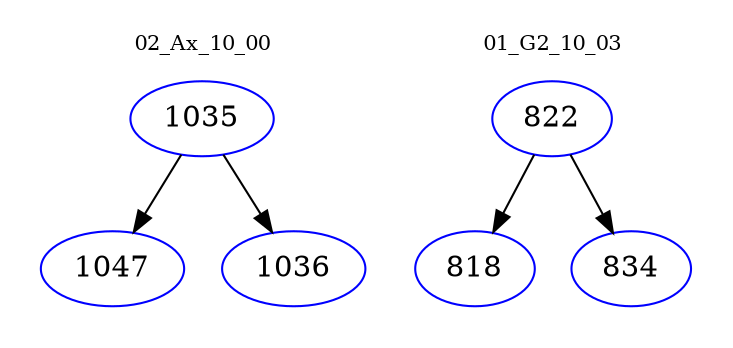 digraph{
subgraph cluster_0 {
color = white
label = "02_Ax_10_00";
fontsize=10;
T0_1035 [label="1035", color="blue"]
T0_1035 -> T0_1047 [color="black"]
T0_1047 [label="1047", color="blue"]
T0_1035 -> T0_1036 [color="black"]
T0_1036 [label="1036", color="blue"]
}
subgraph cluster_1 {
color = white
label = "01_G2_10_03";
fontsize=10;
T1_822 [label="822", color="blue"]
T1_822 -> T1_818 [color="black"]
T1_818 [label="818", color="blue"]
T1_822 -> T1_834 [color="black"]
T1_834 [label="834", color="blue"]
}
}
